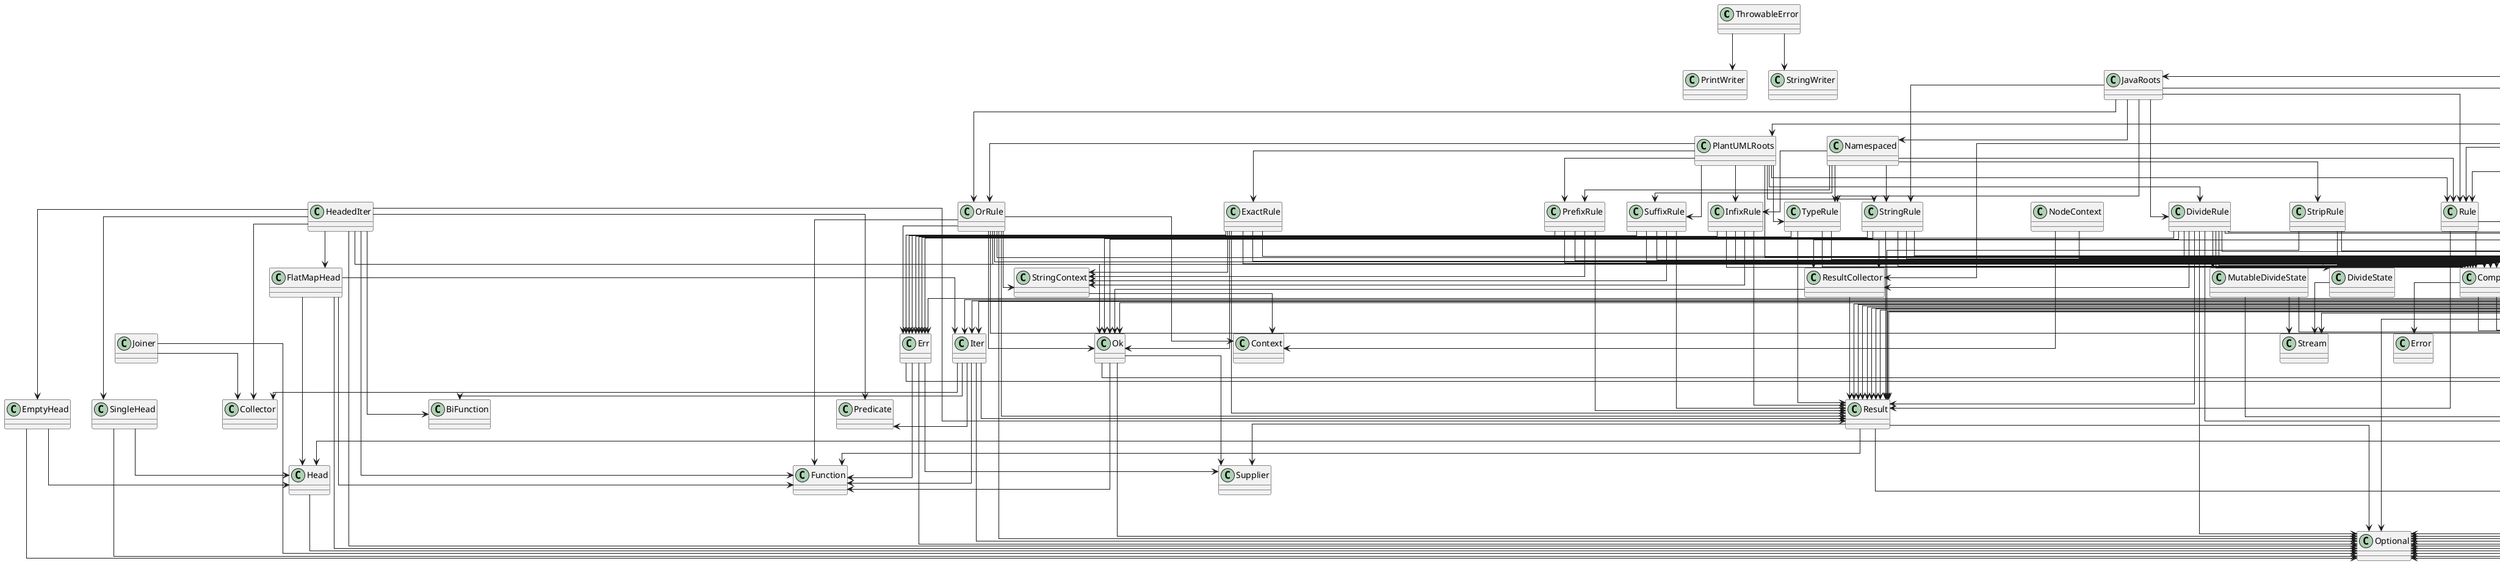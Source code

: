 @startuml
skinparam linetype ortho
class ThrowableError

ThrowableError --> PrintWriter
ThrowableError --> StringWriter




class HeadedIter

HeadedIter --> Collector
HeadedIter --> EmptyHead
HeadedIter --> FlatMapHead
HeadedIter --> SingleHead
HeadedIter --> Ok
HeadedIter --> Result
HeadedIter --> Optional
HeadedIter --> BiFunction
HeadedIter --> Function
HeadedIter --> Predicate












class Roots

Roots --> Node
Roots --> Location
Roots --> Map

class CompileError

CompileError --> Error
CompileError --> ArrayList
CompileError --> List
CompileError --> Collectors




class All

All --> Node
All --> Location
All --> Map


class EmptyHead

EmptyHead --> Head
EmptyHead --> Optional


class JavaRoots

JavaRoots --> Namespaced
JavaRoots --> DivideRule
JavaRoots --> OrRule
JavaRoots --> Rule
JavaRoots --> StringRule
JavaRoots --> TypeRule
JavaRoots --> List


class Sources

Sources --> Result
Sources --> IOException
Sources --> Map


class Iters

Iters --> Tuple2
Iters --> RangeHead
Iters --> ArrayList
Iters --> List
Iters --> Map
Iters --> Set




class PlantUMLRoots

PlantUMLRoots --> DivideRule
PlantUMLRoots --> ExactRule
PlantUMLRoots --> InfixRule
PlantUMLRoots --> OrRule
PlantUMLRoots --> PrefixRule
PlantUMLRoots --> Rule
PlantUMLRoots --> StringRule
PlantUMLRoots --> SuffixRule
PlantUMLRoots --> TypeRule
PlantUMLRoots --> List



class SafeFiles

SafeFiles --> Iter
SafeFiles --> Iters
SafeFiles --> Err
SafeFiles --> Ok
SafeFiles --> Result
SafeFiles --> IOException
SafeFiles --> Files
SafeFiles --> Path
SafeFiles --> Optional
SafeFiles --> Collectors
SafeFiles --> Stream











class Lexer

Lexer --> Result
Lexer --> CompileError
Lexer --> Location
Lexer --> Map


class StringRule

StringRule --> Err
StringRule --> Ok
StringRule --> Result
StringRule --> CompileError
StringRule --> MapNode
StringRule --> Node



class Tuple2


class PathSources

PathSources --> SafeFiles
PathSources --> Tuple2
PathSources --> MapCollector
PathSources --> ResultCollector
PathSources --> Result
PathSources --> IOException
PathSources --> Files
PathSources --> Path
PathSources --> Map


class BeforePasser

BeforePasser --> Tuple2
BeforePasser --> MapNode
BeforePasser --> Node
BeforePasser --> ParseState
BeforePasser --> Optional




class AfterPasser

AfterPasser --> Tuple2
AfterPasser --> MapNode
AfterPasser --> Node
AfterPasser --> ParseState
AfterPasser --> ArrayList
AfterPasser --> List
AfterPasser --> Optional






class ApplicationError



class Source

Source --> Result
Source --> IOException




class DivideState

DivideState --> Stream




class RuleGenerator

RuleGenerator --> Tuple2
RuleGenerator --> Iters
RuleGenerator --> MapCollector
RuleGenerator --> ResultCollector
RuleGenerator --> Result
RuleGenerator --> CompileError
RuleGenerator --> Node
RuleGenerator --> Rule
RuleGenerator --> Location
RuleGenerator --> Map







class Generator

Generator --> Result
Generator --> CompileError
Generator --> Location
Generator --> Map


class FlatMapHead

FlatMapHead --> Head
FlatMapHead --> Iter
FlatMapHead --> Optional
FlatMapHead --> Function












class Passer

Passer --> Tuple2
Passer --> Node
Passer --> ParseState
Passer --> Optional


class ResultCollector

ResultCollector --> Ok
ResultCollector --> Result



class InfixRule

InfixRule --> Err
InfixRule --> Result
InfixRule --> CompileError
InfixRule --> Node
InfixRule --> StringContext







class PrefixRule

PrefixRule --> Err
PrefixRule --> Result
PrefixRule --> CompileError
PrefixRule --> Node
PrefixRule --> StringContext





class MapCollector

MapCollector --> Tuple2
MapCollector --> HashMap
MapCollector --> Map




class NodeContext

NodeContext --> Context
NodeContext --> Node


class CompileApplication

CompileApplication --> Location
CompileApplication --> Sources
CompileApplication --> Targets
CompileApplication --> Generator
CompileApplication --> Lexer
CompileApplication --> Parser
CompileApplication --> Roots
CompileApplication --> Map
CompileApplication --> Optional















class ExactRule

ExactRule --> Err
ExactRule --> Ok
ExactRule --> Result
ExactRule --> CompileError
ExactRule --> MapNode
ExactRule --> Node
ExactRule --> StringContext




class PathSource

PathSource --> SafeFiles
PathSource --> Result
PathSource --> IOException
PathSource --> Path
PathSource --> ArrayList
PathSource --> List













class Collector




class Head

Head --> Optional


class TypeRule

TypeRule --> Err
TypeRule --> Result
TypeRule --> CompileError
TypeRule --> Node




class Joiner

Joiner --> Collector
Joiner --> Optional



class Node

Node --> Tuple2
Node --> Iter
Node --> List
Node --> Map
Node --> Optional










class OrRule

OrRule --> Err
OrRule --> Ok
OrRule --> Result
OrRule --> CompileError
OrRule --> Context
OrRule --> Node
OrRule --> StringContext
OrRule --> ArrayList
OrRule --> List
OrRule --> Optional
OrRule --> Function











class ParseState

ParseState --> Location

class Rule

Rule --> Result
Rule --> CompileError
Rule --> Node



class Namespaced

Namespaced --> InfixRule
Namespaced --> PrefixRule
Namespaced --> Rule
Namespaced --> StringRule
Namespaced --> StripRule
Namespaced --> SuffixRule
Namespaced --> TypeRule





class TreeParser

TreeParser --> Tuple2
TreeParser --> Iters
TreeParser --> MapCollector
TreeParser --> Node
TreeParser --> Location
TreeParser --> ParseState
TreeParser --> ArrayList
TreeParser --> List
TreeParser --> Map

































class Location

Location --> List

class Parser



class StringContext

StringContext --> Context


class PathTargets

PathTargets --> SafeFiles
PathTargets --> Iters
PathTargets --> IOException
PathTargets --> Files
PathTargets --> Path
PathTargets --> Map
PathTargets --> Optional









class SingleHead

SingleHead --> Head
SingleHead --> Optional








class StripRule

StripRule --> Result
StripRule --> CompileError
StripRule --> Node



class Error



class Iter

Iter --> Collector
Iter --> Result
Iter --> Optional
Iter --> BiFunction
Iter --> Function
Iter --> Predicate







class Ok

Ok --> Tuple2
Ok --> Optional
Ok --> Function
Ok --> Supplier







class Application

Application --> Optional


class RangeHead

RangeHead --> Head
RangeHead --> Optional









class DivideRule

DivideRule --> Iters
DivideRule --> ResultCollector
DivideRule --> Err
DivideRule --> Ok
DivideRule --> Result
DivideRule --> CompileError
DivideRule --> MapNode
DivideRule --> Node
DivideRule --> DivideState
DivideRule --> MutableDivideState
DivideRule --> ArrayList
DivideRule --> List
DivideRule --> Optional





















class Err

Err --> Tuple2
Err --> Optional
Err --> Function
Err --> Supplier







class RuleLexer

RuleLexer --> Tuple2
RuleLexer --> Iters
RuleLexer --> MapCollector
RuleLexer --> ResultCollector
RuleLexer --> Result
RuleLexer --> CompileError
RuleLexer --> Node
RuleLexer --> Rule
RuleLexer --> Location
RuleLexer --> Map








class Context



class SuffixRule

SuffixRule --> Err
SuffixRule --> Result
SuffixRule --> CompileError
SuffixRule --> Node
SuffixRule --> StringContext





class Result

Result --> Tuple2
Result --> Optional
Result --> Function
Result --> Supplier







class AfterAll

AfterAll --> MapNode
AfterAll --> Node
AfterAll --> Location
AfterAll --> ArrayList
AfterAll --> Collection
AfterAll --> Collections
AfterAll --> List
AfterAll --> Map
AfterAll --> Optional









class Main

Main --> Application
Main --> ApplicationError
Main --> CompileApplication
Main --> JavaRoots
Main --> PlantUMLRoots
Main --> PathSources
Main --> PathTargets
Main --> Sources
Main --> Targets
Main --> AfterAll
Main --> AfterPasser
Main --> BeforePasser
Main --> Lexer
Main --> Parser
Main --> RuleGenerator
Main --> RuleLexer
Main --> TreeParser
Main --> Paths








class MutableDivideState

MutableDivideState --> ArrayList
MutableDivideState --> List
MutableDivideState --> Stream












class MapNode

MapNode --> Tuple2
MapNode --> Iter
MapNode --> Iters
MapNode --> HashMap
MapNode --> List
MapNode --> Map
MapNode --> Optional
























class Targets

Targets --> IOException
Targets --> Map
Targets --> Optional


@enduml
